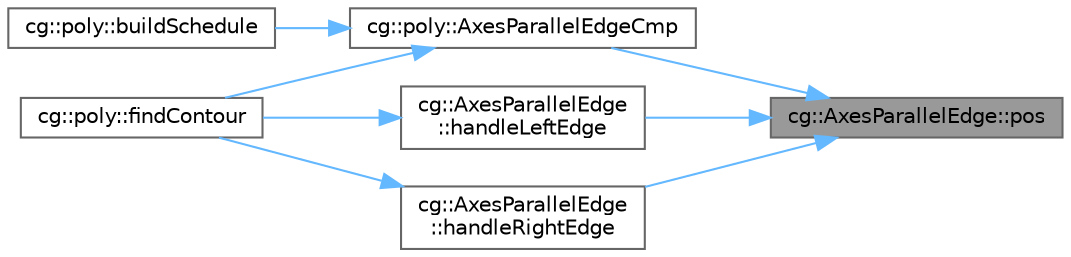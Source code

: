 digraph "cg::AxesParallelEdge::pos"
{
 // LATEX_PDF_SIZE
  bgcolor="transparent";
  edge [fontname=Helvetica,fontsize=10,labelfontname=Helvetica,labelfontsize=10];
  node [fontname=Helvetica,fontsize=10,shape=box,height=0.2,width=0.4];
  rankdir="RL";
  Node1 [id="Node000001",label="cg::AxesParallelEdge::pos",height=0.2,width=0.4,color="gray40", fillcolor="grey60", style="filled", fontcolor="black",tooltip=" "];
  Node1 -> Node2 [id="edge1_Node000001_Node000002",dir="back",color="steelblue1",style="solid",tooltip=" "];
  Node2 [id="Node000002",label="cg::poly::AxesParallelEdgeCmp",height=0.2,width=0.4,color="grey40", fillcolor="white", style="filled",URL="$namespacecg_1_1poly.html#a559609f40c8f67ea20128df3b0a576e9",tooltip=" "];
  Node2 -> Node3 [id="edge2_Node000002_Node000003",dir="back",color="steelblue1",style="solid",tooltip=" "];
  Node3 [id="Node000003",label="cg::poly::buildSchedule",height=0.2,width=0.4,color="grey40", fillcolor="white", style="filled",URL="$namespacecg_1_1poly.html#a2577e5d35a9793980fd4a8d438001c4e",tooltip=" "];
  Node2 -> Node4 [id="edge3_Node000002_Node000004",dir="back",color="steelblue1",style="solid",tooltip=" "];
  Node4 [id="Node000004",label="cg::poly::findContour",height=0.2,width=0.4,color="grey40", fillcolor="white", style="filled",URL="$namespacecg_1_1poly.html#a3794d6f3ebb71b15e30e629b11103db3",tooltip=" "];
  Node1 -> Node5 [id="edge4_Node000001_Node000005",dir="back",color="steelblue1",style="solid",tooltip=" "];
  Node5 [id="Node000005",label="cg::AxesParallelEdge\l::handleLeftEdge",height=0.2,width=0.4,color="grey40", fillcolor="white", style="filled",URL="$classcg_1_1_axes_parallel_edge.html#a8ecdd7f1b4f6012d9399dda2f6bf7b75",tooltip=" "];
  Node5 -> Node4 [id="edge5_Node000005_Node000004",dir="back",color="steelblue1",style="solid",tooltip=" "];
  Node1 -> Node6 [id="edge6_Node000001_Node000006",dir="back",color="steelblue1",style="solid",tooltip=" "];
  Node6 [id="Node000006",label="cg::AxesParallelEdge\l::handleRightEdge",height=0.2,width=0.4,color="grey40", fillcolor="white", style="filled",URL="$classcg_1_1_axes_parallel_edge.html#a236ebe3770b8b693849df9108dca3b0f",tooltip=" "];
  Node6 -> Node4 [id="edge7_Node000006_Node000004",dir="back",color="steelblue1",style="solid",tooltip=" "];
}

